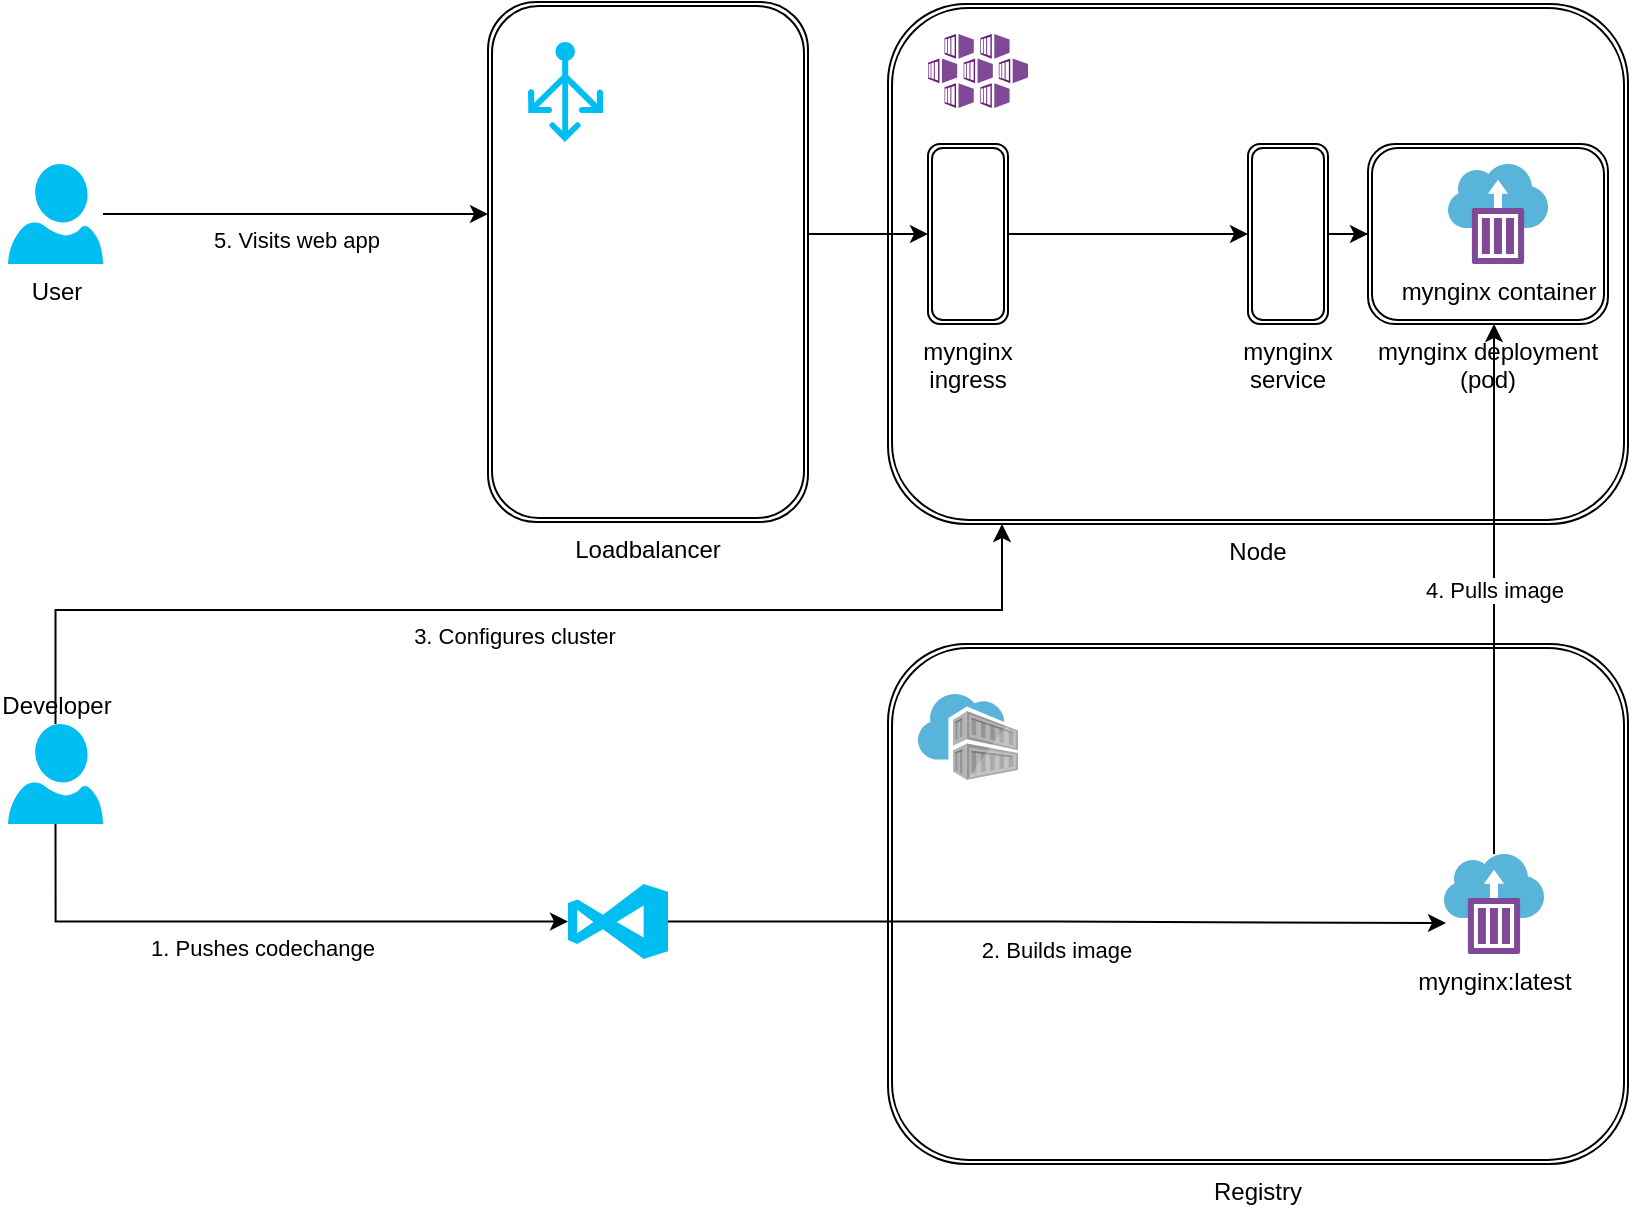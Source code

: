 <mxfile version="20.6.2" type="device"><diagram id="WI9T0HZ2pTsCkuznbFz-" name="Page-1"><mxGraphModel dx="1463" dy="863" grid="0" gridSize="10" guides="1" tooltips="1" connect="1" arrows="1" fold="1" page="1" pageScale="1" pageWidth="1169" pageHeight="827" math="0" shadow="0"><root><mxCell id="0"/><mxCell id="1" parent="0"/><mxCell id="TeA1xViu9FyRKc1vUTq6-10" value="Registry" style="group;verticalAlign=top;labelPosition=center;verticalLabelPosition=bottom;align=center;" vertex="1" connectable="0" parent="1"><mxGeometry x="760" y="440" width="370" height="260" as="geometry"/></mxCell><mxCell id="TeA1xViu9FyRKc1vUTq6-9" value="" style="shape=ext;double=1;rounded=1;whiteSpace=wrap;html=1;" vertex="1" parent="TeA1xViu9FyRKc1vUTq6-10"><mxGeometry width="370" height="260" as="geometry"/></mxCell><mxCell id="TeA1xViu9FyRKc1vUTq6-6" value="" style="sketch=0;aspect=fixed;html=1;points=[];align=center;image;fontSize=12;image=img/lib/mscae/Container_Registries.svg;" vertex="1" parent="TeA1xViu9FyRKc1vUTq6-10"><mxGeometry x="15" y="25" width="50" height="43" as="geometry"/></mxCell><mxCell id="TeA1xViu9FyRKc1vUTq6-21" value="mynginx:latest" style="sketch=0;aspect=fixed;html=1;points=[];align=center;image;fontSize=12;image=img/lib/mscae/Container_Instances.svg;" vertex="1" parent="TeA1xViu9FyRKc1vUTq6-10"><mxGeometry x="278" y="105" width="50" height="50" as="geometry"/></mxCell><mxCell id="TeA1xViu9FyRKc1vUTq6-11" value="Node" style="group;labelPosition=center;verticalLabelPosition=bottom;align=center;verticalAlign=top;" vertex="1" connectable="0" parent="1"><mxGeometry x="760" y="120" width="370" height="260" as="geometry"/></mxCell><mxCell id="TeA1xViu9FyRKc1vUTq6-8" value="" style="shape=ext;double=1;rounded=1;whiteSpace=wrap;html=1;" vertex="1" parent="TeA1xViu9FyRKc1vUTq6-11"><mxGeometry width="370" height="260" as="geometry"/></mxCell><mxCell id="TeA1xViu9FyRKc1vUTq6-35" style="edgeStyle=orthogonalEdgeStyle;rounded=0;orthogonalLoop=1;jettySize=auto;html=1;exitX=0;exitY=0.5;exitDx=0;exitDy=0;entryX=-0.026;entryY=0.506;entryDx=0;entryDy=0;entryPerimeter=0;" edge="1" parent="TeA1xViu9FyRKc1vUTq6-11" source="TeA1xViu9FyRKc1vUTq6-30" target="TeA1xViu9FyRKc1vUTq6-7"><mxGeometry relative="1" as="geometry"/></mxCell><mxCell id="TeA1xViu9FyRKc1vUTq6-36" style="edgeStyle=orthogonalEdgeStyle;rounded=0;orthogonalLoop=1;jettySize=auto;html=1;exitX=0;exitY=0.5;exitDx=0;exitDy=0;entryX=-0.071;entryY=0.734;entryDx=0;entryDy=0;entryPerimeter=0;" edge="1" parent="TeA1xViu9FyRKc1vUTq6-11" source="TeA1xViu9FyRKc1vUTq6-30" target="TeA1xViu9FyRKc1vUTq6-7"><mxGeometry relative="1" as="geometry"/></mxCell><mxCell id="TeA1xViu9FyRKc1vUTq6-30" value="mynginx deployment&lt;br&gt;(pod)" style="shape=ext;double=1;rounded=1;whiteSpace=wrap;html=1;verticalAlign=top;labelPosition=center;verticalLabelPosition=bottom;align=center;" vertex="1" parent="TeA1xViu9FyRKc1vUTq6-11"><mxGeometry x="240" y="70" width="120" height="90" as="geometry"/></mxCell><mxCell id="TeA1xViu9FyRKc1vUTq6-5" value="" style="sketch=0;aspect=fixed;html=1;points=[];align=center;image;fontSize=12;image=img/lib/mscae/Kubernetes_Services.svg;" vertex="1" parent="TeA1xViu9FyRKc1vUTq6-11"><mxGeometry x="20" y="15" width="50" height="37" as="geometry"/></mxCell><mxCell id="TeA1xViu9FyRKc1vUTq6-7" value="mynginx container" style="sketch=0;aspect=fixed;html=1;points=[];align=center;image;fontSize=12;image=img/lib/mscae/Container_Instances.svg;" vertex="1" parent="TeA1xViu9FyRKc1vUTq6-11"><mxGeometry x="280" y="80" width="50" height="50" as="geometry"/></mxCell><mxCell id="TeA1xViu9FyRKc1vUTq6-34" style="edgeStyle=orthogonalEdgeStyle;rounded=0;orthogonalLoop=1;jettySize=auto;html=1;entryX=0;entryY=0.5;entryDx=0;entryDy=0;" edge="1" parent="TeA1xViu9FyRKc1vUTq6-11" source="TeA1xViu9FyRKc1vUTq6-31" target="TeA1xViu9FyRKc1vUTq6-30"><mxGeometry relative="1" as="geometry"/></mxCell><mxCell id="TeA1xViu9FyRKc1vUTq6-31" value="mynginx service" style="shape=ext;double=1;rounded=1;whiteSpace=wrap;html=1;labelPosition=center;verticalLabelPosition=bottom;align=center;verticalAlign=top;" vertex="1" parent="TeA1xViu9FyRKc1vUTq6-11"><mxGeometry x="180" y="70" width="40" height="90" as="geometry"/></mxCell><mxCell id="TeA1xViu9FyRKc1vUTq6-33" style="edgeStyle=orthogonalEdgeStyle;rounded=0;orthogonalLoop=1;jettySize=auto;html=1;entryX=0;entryY=0.5;entryDx=0;entryDy=0;" edge="1" parent="TeA1xViu9FyRKc1vUTq6-11" source="TeA1xViu9FyRKc1vUTq6-29" target="TeA1xViu9FyRKc1vUTq6-31"><mxGeometry relative="1" as="geometry"/></mxCell><mxCell id="TeA1xViu9FyRKc1vUTq6-29" value="mynginx ingress" style="shape=ext;double=1;rounded=1;whiteSpace=wrap;html=1;labelPosition=center;verticalLabelPosition=bottom;align=center;verticalAlign=top;" vertex="1" parent="TeA1xViu9FyRKc1vUTq6-11"><mxGeometry x="20" y="70" width="40" height="90" as="geometry"/></mxCell><mxCell id="TeA1xViu9FyRKc1vUTq6-26" value="2. Builds image" style="edgeStyle=orthogonalEdgeStyle;rounded=0;orthogonalLoop=1;jettySize=auto;html=1;exitX=1;exitY=0.5;exitDx=0;exitDy=0;exitPerimeter=0;entryX=0.02;entryY=0.691;entryDx=0;entryDy=0;entryPerimeter=0;labelPosition=center;verticalLabelPosition=bottom;align=center;verticalAlign=top;" edge="1" parent="1" source="TeA1xViu9FyRKc1vUTq6-3" target="TeA1xViu9FyRKc1vUTq6-21"><mxGeometry relative="1" as="geometry"/></mxCell><mxCell id="TeA1xViu9FyRKc1vUTq6-3" value="" style="verticalLabelPosition=bottom;html=1;verticalAlign=top;align=center;strokeColor=none;fillColor=#00BEF2;shape=mxgraph.azure.team_foundation_service;" vertex="1" parent="1"><mxGeometry x="600" y="560" width="50" height="37.5" as="geometry"/></mxCell><mxCell id="TeA1xViu9FyRKc1vUTq6-18" value="Loadbalancer" style="group;verticalAlign=top;labelPosition=center;verticalLabelPosition=bottom;align=center;" vertex="1" connectable="0" parent="1"><mxGeometry x="560" y="119" width="160" height="260" as="geometry"/></mxCell><mxCell id="TeA1xViu9FyRKc1vUTq6-13" value="" style="shape=ext;double=1;rounded=1;whiteSpace=wrap;html=1;verticalAlign=top;labelPosition=center;verticalLabelPosition=bottom;align=center;" vertex="1" parent="TeA1xViu9FyRKc1vUTq6-18"><mxGeometry width="160" height="260" as="geometry"/></mxCell><mxCell id="TeA1xViu9FyRKc1vUTq6-15" value="" style="verticalLabelPosition=bottom;html=1;verticalAlign=top;align=center;strokeColor=none;fillColor=#00BEF2;shape=mxgraph.azure.load_balancer_generic;pointerEvents=1;" vertex="1" parent="TeA1xViu9FyRKc1vUTq6-18"><mxGeometry x="20" y="20" width="37.5" height="50" as="geometry"/></mxCell><mxCell id="TeA1xViu9FyRKc1vUTq6-24" value="1. Pushes codechange" style="edgeStyle=orthogonalEdgeStyle;rounded=0;orthogonalLoop=1;jettySize=auto;html=1;exitX=0.5;exitY=1;exitDx=0;exitDy=0;exitPerimeter=0;entryX=0;entryY=0.5;entryDx=0;entryDy=0;entryPerimeter=0;labelPosition=center;verticalLabelPosition=bottom;align=center;verticalAlign=top;" edge="1" parent="1" source="TeA1xViu9FyRKc1vUTq6-4" target="TeA1xViu9FyRKc1vUTq6-3"><mxGeometry relative="1" as="geometry"/></mxCell><mxCell id="TeA1xViu9FyRKc1vUTq6-37" value="3. Configures cluster" style="edgeStyle=orthogonalEdgeStyle;rounded=0;orthogonalLoop=1;jettySize=auto;html=1;labelPosition=center;verticalLabelPosition=bottom;align=center;verticalAlign=top;" edge="1" parent="1" source="TeA1xViu9FyRKc1vUTq6-4" target="TeA1xViu9FyRKc1vUTq6-8"><mxGeometry relative="1" as="geometry"><Array as="points"><mxPoint x="344" y="423"/><mxPoint x="817" y="423"/></Array></mxGeometry></mxCell><mxCell id="TeA1xViu9FyRKc1vUTq6-4" value="Developer" style="verticalLabelPosition=top;html=1;verticalAlign=bottom;align=center;strokeColor=none;fillColor=#00BEF2;shape=mxgraph.azure.user;labelPosition=center;" vertex="1" parent="1"><mxGeometry x="320" y="480" width="47.5" height="50" as="geometry"/></mxCell><mxCell id="TeA1xViu9FyRKc1vUTq6-28" value="5. Visits web app" style="edgeStyle=orthogonalEdgeStyle;rounded=0;orthogonalLoop=1;jettySize=auto;html=1;labelPosition=center;verticalLabelPosition=bottom;align=center;verticalAlign=top;" edge="1" parent="1" source="TeA1xViu9FyRKc1vUTq6-19"><mxGeometry relative="1" as="geometry"><mxPoint x="560" y="225" as="targetPoint"/></mxGeometry></mxCell><mxCell id="TeA1xViu9FyRKc1vUTq6-19" value="User" style="verticalLabelPosition=bottom;html=1;verticalAlign=top;align=center;strokeColor=none;fillColor=#00BEF2;shape=mxgraph.azure.user;" vertex="1" parent="1"><mxGeometry x="320" y="200" width="47.5" height="50" as="geometry"/></mxCell><mxCell id="TeA1xViu9FyRKc1vUTq6-27" value="4. Pulls image" style="edgeStyle=orthogonalEdgeStyle;rounded=0;orthogonalLoop=1;jettySize=auto;html=1;" edge="1" parent="1" source="TeA1xViu9FyRKc1vUTq6-21"><mxGeometry relative="1" as="geometry"><mxPoint x="1063" y="280" as="targetPoint"/></mxGeometry></mxCell><mxCell id="TeA1xViu9FyRKc1vUTq6-32" value="" style="edgeStyle=orthogonalEdgeStyle;rounded=0;orthogonalLoop=1;jettySize=auto;html=1;" edge="1" parent="1" source="TeA1xViu9FyRKc1vUTq6-13" target="TeA1xViu9FyRKc1vUTq6-29"><mxGeometry relative="1" as="geometry"><Array as="points"><mxPoint x="730" y="235"/><mxPoint x="730" y="235"/></Array></mxGeometry></mxCell></root></mxGraphModel></diagram></mxfile>